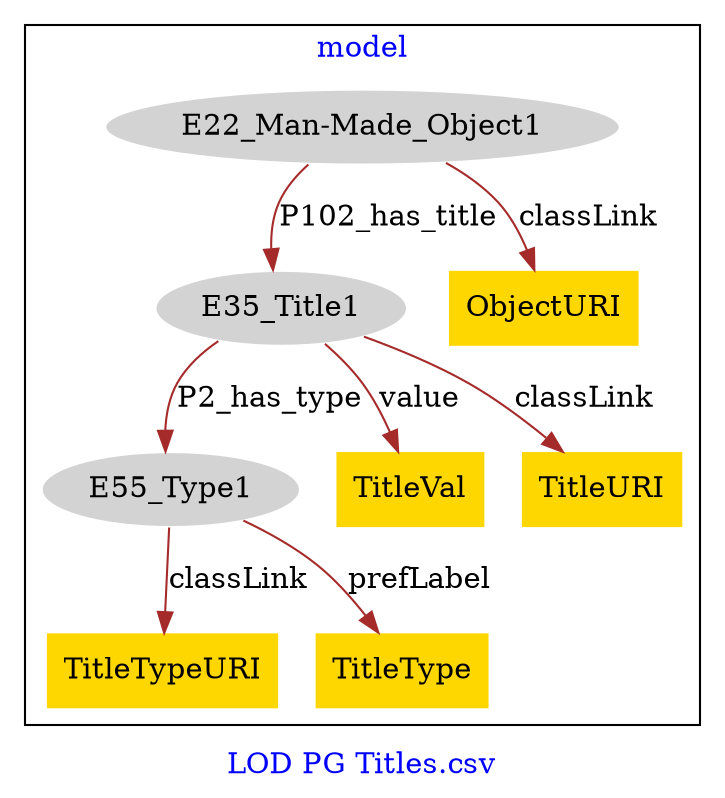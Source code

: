 digraph n0 {
fontcolor="blue"
remincross="true"
label="LOD PG Titles.csv"
subgraph cluster {
label="model"
n2[style="filled",color="white",fillcolor="lightgray",label="E22_Man-Made_Object1"];
n3[style="filled",color="white",fillcolor="lightgray",label="E35_Title1"];
n4[style="filled",color="white",fillcolor="lightgray",label="E55_Type1"];
n5[shape="plaintext",style="filled",fillcolor="gold",label="ObjectURI"];
n6[shape="plaintext",style="filled",fillcolor="gold",label="TitleTypeURI"];
n7[shape="plaintext",style="filled",fillcolor="gold",label="TitleVal"];
n8[shape="plaintext",style="filled",fillcolor="gold",label="TitleURI"];
n9[shape="plaintext",style="filled",fillcolor="gold",label="TitleType"];
}
n2 -> n3[color="brown",fontcolor="black",label="P102_has_title"]
n3 -> n4[color="brown",fontcolor="black",label="P2_has_type"]
n2 -> n5[color="brown",fontcolor="black",label="classLink"]
n4 -> n6[color="brown",fontcolor="black",label="classLink"]
n3 -> n7[color="brown",fontcolor="black",label="value"]
n3 -> n8[color="brown",fontcolor="black",label="classLink"]
n4 -> n9[color="brown",fontcolor="black",label="prefLabel"]
}

